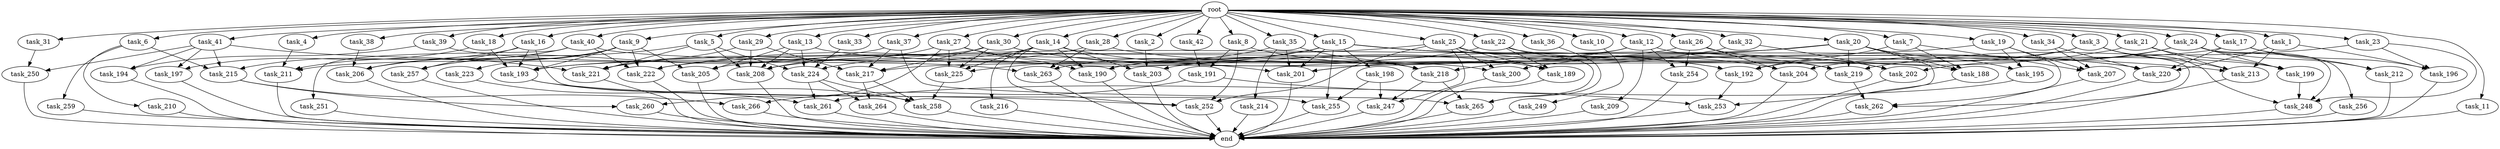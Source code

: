 digraph G {
  task_208 [size="2911987826.688000"];
  task_9 [size="1.024000"];
  task_191 [size="1279900254.208000"];
  task_247 [size="532575944.704000"];
  task_220 [size="2439541424.128000"];
  task_27 [size="1.024000"];
  task_251 [size="214748364.800000"];
  task_4 [size="1.024000"];
  task_2 [size="1.024000"];
  task_13 [size="1.024000"];
  task_260 [size="1408749273.088000"];
  task_256 [size="214748364.800000"];
  task_224 [size="1228360646.656000"];
  task_207 [size="1245540515.840000"];
  task_41 [size="1.024000"];
  task_258 [size="1073741824.000000"];
  task_223 [size="34359738.368000"];
  task_6 [size="1.024000"];
  task_32 [size="1.024000"];
  task_216 [size="309237645.312000"];
  task_189 [size="867583393.792000"];
  task_188 [size="1219770712.064000"];
  task_33 [size="1.024000"];
  task_259 [size="549755813.888000"];
  task_31 [size="1.024000"];
  task_14 [size="1.024000"];
  task_36 [size="1.024000"];
  task_266 [size="627065225.216000"];
  task_16 [size="1.024000"];
  task_261 [size="1133871366.144000"];
  task_249 [size="309237645.312000"];
  task_263 [size="1812476198.912000"];
  task_40 [size="1.024000"];
  task_252 [size="1666447310.848000"];
  task_15 [size="1.024000"];
  task_10 [size="1.024000"];
  task_29 [size="1.024000"];
  task_222 [size="979252543.488000"];
  task_199 [size="901943132.160000"];
  task_209 [size="214748364.800000"];
  task_250 [size="1168231104.512000"];
  task_190 [size="1726576852.992000"];
  task_221 [size="2448131358.720000"];
  task_26 [size="1.024000"];
  task_25 [size="1.024000"];
  task_201 [size="1941325217.792000"];
  end [size="0.000000"];
  task_192 [size="2027224563.712000"];
  task_19 [size="1.024000"];
  task_18 [size="1.024000"];
  task_12 [size="1.024000"];
  task_210 [size="549755813.888000"];
  task_197 [size="1408749273.088000"];
  task_253 [size="1322849927.168000"];
  task_202 [size="833223655.424000"];
  task_21 [size="1.024000"];
  task_264 [size="687194767.360000"];
  task_37 [size="1.024000"];
  task_265 [size="463856467.968000"];
  task_196 [size="1666447310.848000"];
  task_23 [size="1.024000"];
  task_248 [size="1494648619.008000"];
  root [size="0.000000"];
  task_5 [size="1.024000"];
  task_195 [size="1554778161.152000"];
  task_193 [size="1872605741.056000"];
  task_11 [size="1.024000"];
  task_194 [size="1554778161.152000"];
  task_219 [size="1752346656.768000"];
  task_200 [size="1047972020.224000"];
  task_3 [size="1.024000"];
  task_212 [size="764504178.688000"];
  task_213 [size="2216203124.736000"];
  task_225 [size="1614907703.296000"];
  task_206 [size="601295421.440000"];
  task_39 [size="1.024000"];
  task_22 [size="1.024000"];
  task_28 [size="1.024000"];
  task_7 [size="1.024000"];
  task_215 [size="1623497637.888000"];
  task_34 [size="1.024000"];
  task_262 [size="1546188226.560000"];
  task_254 [size="523986010.112000"];
  task_257 [size="670014898.176000"];
  task_211 [size="1073741824.000000"];
  task_17 [size="1.024000"];
  task_198 [size="420906795.008000"];
  task_214 [size="137438953.472000"];
  task_20 [size="1.024000"];
  task_217 [size="1932735283.200000"];
  task_218 [size="1142461300.736000"];
  task_205 [size="532575944.704000"];
  task_1 [size="1.024000"];
  task_42 [size="1.024000"];
  task_204 [size="944892805.120000"];
  task_35 [size="1.024000"];
  task_30 [size="1.024000"];
  task_203 [size="1279900254.208000"];
  task_38 [size="1.024000"];
  task_24 [size="1.024000"];
  task_255 [size="670014898.176000"];
  task_8 [size="1.024000"];

  task_208 -> end [size="1.000000"];
  task_9 -> task_223 [size="33554432.000000"];
  task_9 -> task_205 [size="33554432.000000"];
  task_9 -> task_206 [size="33554432.000000"];
  task_9 -> task_222 [size="33554432.000000"];
  task_9 -> task_193 [size="33554432.000000"];
  task_9 -> task_257 [size="33554432.000000"];
  task_191 -> task_266 [size="75497472.000000"];
  task_191 -> task_253 [size="75497472.000000"];
  task_247 -> end [size="1.000000"];
  task_220 -> end [size="1.000000"];
  task_27 -> task_190 [size="838860800.000000"];
  task_27 -> task_201 [size="838860800.000000"];
  task_27 -> task_260 [size="838860800.000000"];
  task_27 -> task_225 [size="838860800.000000"];
  task_27 -> task_208 [size="838860800.000000"];
  task_251 -> end [size="1.000000"];
  task_4 -> task_211 [size="536870912.000000"];
  task_2 -> task_203 [size="411041792.000000"];
  task_13 -> task_200 [size="75497472.000000"];
  task_13 -> task_208 [size="75497472.000000"];
  task_13 -> task_205 [size="75497472.000000"];
  task_13 -> task_224 [size="75497472.000000"];
  task_260 -> end [size="1.000000"];
  task_256 -> end [size="1.000000"];
  task_224 -> task_264 [size="536870912.000000"];
  task_224 -> task_261 [size="536870912.000000"];
  task_224 -> task_258 [size="536870912.000000"];
  task_207 -> end [size="1.000000"];
  task_41 -> task_194 [size="838860800.000000"];
  task_41 -> task_221 [size="838860800.000000"];
  task_41 -> task_215 [size="838860800.000000"];
  task_41 -> task_197 [size="838860800.000000"];
  task_41 -> task_250 [size="838860800.000000"];
  task_258 -> end [size="1.000000"];
  task_223 -> task_261 [size="33554432.000000"];
  task_6 -> task_215 [size="536870912.000000"];
  task_6 -> task_210 [size="536870912.000000"];
  task_6 -> task_259 [size="536870912.000000"];
  task_32 -> task_201 [size="301989888.000000"];
  task_32 -> task_202 [size="301989888.000000"];
  task_216 -> end [size="1.000000"];
  task_189 -> end [size="1.000000"];
  task_188 -> end [size="1.000000"];
  task_33 -> task_224 [size="33554432.000000"];
  task_259 -> end [size="1.000000"];
  task_31 -> task_250 [size="301989888.000000"];
  task_14 -> task_203 [size="301989888.000000"];
  task_14 -> task_252 [size="301989888.000000"];
  task_14 -> task_225 [size="301989888.000000"];
  task_14 -> task_216 [size="301989888.000000"];
  task_14 -> task_221 [size="301989888.000000"];
  task_14 -> task_192 [size="301989888.000000"];
  task_14 -> task_190 [size="301989888.000000"];
  task_36 -> task_265 [size="33554432.000000"];
  task_266 -> end [size="1.000000"];
  task_16 -> task_215 [size="209715200.000000"];
  task_16 -> task_193 [size="209715200.000000"];
  task_16 -> task_255 [size="209715200.000000"];
  task_16 -> task_257 [size="209715200.000000"];
  task_261 -> end [size="1.000000"];
  task_249 -> end [size="1.000000"];
  task_263 -> end [size="1.000000"];
  task_40 -> task_206 [size="209715200.000000"];
  task_40 -> task_188 [size="209715200.000000"];
  task_40 -> task_251 [size="209715200.000000"];
  task_40 -> task_211 [size="209715200.000000"];
  task_40 -> task_222 [size="209715200.000000"];
  task_252 -> end [size="1.000000"];
  task_15 -> task_222 [size="411041792.000000"];
  task_15 -> task_201 [size="411041792.000000"];
  task_15 -> task_219 [size="411041792.000000"];
  task_15 -> task_190 [size="411041792.000000"];
  task_15 -> task_263 [size="411041792.000000"];
  task_15 -> task_220 [size="411041792.000000"];
  task_15 -> task_255 [size="411041792.000000"];
  task_15 -> task_213 [size="411041792.000000"];
  task_15 -> task_198 [size="411041792.000000"];
  task_10 -> task_249 [size="301989888.000000"];
  task_29 -> task_221 [size="838860800.000000"];
  task_29 -> task_208 [size="838860800.000000"];
  task_29 -> task_217 [size="838860800.000000"];
  task_222 -> end [size="1.000000"];
  task_199 -> task_248 [size="301989888.000000"];
  task_209 -> end [size="1.000000"];
  task_250 -> end [size="1.000000"];
  task_190 -> end [size="1.000000"];
  task_221 -> end [size="1.000000"];
  task_26 -> task_204 [size="301989888.000000"];
  task_26 -> task_202 [size="301989888.000000"];
  task_26 -> task_254 [size="301989888.000000"];
  task_26 -> task_222 [size="301989888.000000"];
  task_25 -> task_189 [size="411041792.000000"];
  task_25 -> task_204 [size="411041792.000000"];
  task_25 -> task_205 [size="411041792.000000"];
  task_25 -> task_200 [size="411041792.000000"];
  task_25 -> task_247 [size="411041792.000000"];
  task_25 -> task_252 [size="411041792.000000"];
  task_201 -> end [size="1.000000"];
  task_192 -> task_253 [size="536870912.000000"];
  task_19 -> task_195 [size="838860800.000000"];
  task_19 -> task_207 [size="838860800.000000"];
  task_19 -> task_193 [size="838860800.000000"];
  task_19 -> task_262 [size="838860800.000000"];
  task_18 -> task_193 [size="536870912.000000"];
  task_18 -> task_197 [size="536870912.000000"];
  task_12 -> task_209 [size="209715200.000000"];
  task_12 -> task_201 [size="209715200.000000"];
  task_12 -> task_219 [size="209715200.000000"];
  task_12 -> task_193 [size="209715200.000000"];
  task_12 -> task_254 [size="209715200.000000"];
  task_210 -> end [size="1.000000"];
  task_197 -> end [size="1.000000"];
  task_253 -> end [size="1.000000"];
  task_202 -> end [size="1.000000"];
  task_21 -> task_200 [size="536870912.000000"];
  task_21 -> task_199 [size="536870912.000000"];
  task_21 -> task_213 [size="536870912.000000"];
  task_264 -> end [size="1.000000"];
  task_37 -> task_206 [size="209715200.000000"];
  task_37 -> task_217 [size="209715200.000000"];
  task_37 -> task_265 [size="209715200.000000"];
  task_265 -> end [size="1.000000"];
  task_196 -> end [size="1.000000"];
  task_23 -> task_248 [size="411041792.000000"];
  task_23 -> task_219 [size="411041792.000000"];
  task_23 -> task_196 [size="411041792.000000"];
  task_248 -> end [size="1.000000"];
  root -> task_12 [size="1.000000"];
  root -> task_36 [size="1.000000"];
  root -> task_16 [size="1.000000"];
  root -> task_9 [size="1.000000"];
  root -> task_39 [size="1.000000"];
  root -> task_11 [size="1.000000"];
  root -> task_22 [size="1.000000"];
  root -> task_7 [size="1.000000"];
  root -> task_33 [size="1.000000"];
  root -> task_28 [size="1.000000"];
  root -> task_4 [size="1.000000"];
  root -> task_34 [size="1.000000"];
  root -> task_2 [size="1.000000"];
  root -> task_15 [size="1.000000"];
  root -> task_10 [size="1.000000"];
  root -> task_29 [size="1.000000"];
  root -> task_21 [size="1.000000"];
  root -> task_17 [size="1.000000"];
  root -> task_18 [size="1.000000"];
  root -> task_41 [size="1.000000"];
  root -> task_20 [size="1.000000"];
  root -> task_23 [size="1.000000"];
  root -> task_42 [size="1.000000"];
  root -> task_6 [size="1.000000"];
  root -> task_32 [size="1.000000"];
  root -> task_5 [size="1.000000"];
  root -> task_37 [size="1.000000"];
  root -> task_26 [size="1.000000"];
  root -> task_25 [size="1.000000"];
  root -> task_31 [size="1.000000"];
  root -> task_35 [size="1.000000"];
  root -> task_13 [size="1.000000"];
  root -> task_30 [size="1.000000"];
  root -> task_19 [size="1.000000"];
  root -> task_1 [size="1.000000"];
  root -> task_40 [size="1.000000"];
  root -> task_38 [size="1.000000"];
  root -> task_24 [size="1.000000"];
  root -> task_3 [size="1.000000"];
  root -> task_8 [size="1.000000"];
  root -> task_27 [size="1.000000"];
  root -> task_14 [size="1.000000"];
  task_5 -> task_221 [size="411041792.000000"];
  task_5 -> task_224 [size="411041792.000000"];
  task_5 -> task_208 [size="411041792.000000"];
  task_5 -> task_257 [size="411041792.000000"];
  task_195 -> task_261 [size="536870912.000000"];
  task_193 -> task_252 [size="75497472.000000"];
  task_193 -> task_258 [size="75497472.000000"];
  task_11 -> end [size="1.000000"];
  task_194 -> end [size="1.000000"];
  task_219 -> task_262 [size="134217728.000000"];
  task_200 -> end [size="1.000000"];
  task_3 -> task_203 [size="536870912.000000"];
  task_3 -> task_192 [size="536870912.000000"];
  task_3 -> task_262 [size="536870912.000000"];
  task_3 -> task_213 [size="536870912.000000"];
  task_3 -> task_248 [size="536870912.000000"];
  task_212 -> end [size="1.000000"];
  task_213 -> end [size="1.000000"];
  task_225 -> task_258 [size="301989888.000000"];
  task_206 -> end [size="1.000000"];
  task_39 -> task_194 [size="679477248.000000"];
  task_39 -> task_263 [size="679477248.000000"];
  task_22 -> task_189 [size="134217728.000000"];
  task_22 -> task_199 [size="134217728.000000"];
  task_22 -> task_265 [size="134217728.000000"];
  task_22 -> task_190 [size="134217728.000000"];
  task_28 -> task_263 [size="679477248.000000"];
  task_28 -> task_224 [size="679477248.000000"];
  task_28 -> task_220 [size="679477248.000000"];
  task_7 -> task_192 [size="301989888.000000"];
  task_7 -> task_207 [size="301989888.000000"];
  task_7 -> task_188 [size="301989888.000000"];
  task_215 -> task_266 [size="536870912.000000"];
  task_215 -> task_260 [size="536870912.000000"];
  task_34 -> task_207 [size="75497472.000000"];
  task_34 -> task_220 [size="75497472.000000"];
  task_262 -> end [size="1.000000"];
  task_254 -> end [size="1.000000"];
  task_257 -> end [size="1.000000"];
  task_211 -> end [size="1.000000"];
  task_17 -> task_220 [size="536870912.000000"];
  task_17 -> task_196 [size="536870912.000000"];
  task_17 -> task_217 [size="536870912.000000"];
  task_17 -> task_212 [size="536870912.000000"];
  task_198 -> task_247 [size="33554432.000000"];
  task_198 -> task_255 [size="33554432.000000"];
  task_214 -> end [size="1.000000"];
  task_20 -> task_219 [size="679477248.000000"];
  task_20 -> task_208 [size="679477248.000000"];
  task_20 -> task_195 [size="679477248.000000"];
  task_20 -> task_253 [size="679477248.000000"];
  task_20 -> task_188 [size="679477248.000000"];
  task_20 -> task_218 [size="679477248.000000"];
  task_217 -> task_264 [size="134217728.000000"];
  task_217 -> task_258 [size="134217728.000000"];
  task_218 -> task_247 [size="75497472.000000"];
  task_218 -> task_265 [size="75497472.000000"];
  task_205 -> end [size="1.000000"];
  task_1 -> task_220 [size="679477248.000000"];
  task_1 -> task_213 [size="679477248.000000"];
  task_1 -> task_196 [size="679477248.000000"];
  task_42 -> task_191 [size="411041792.000000"];
  task_204 -> end [size="1.000000"];
  task_35 -> task_201 [size="134217728.000000"];
  task_35 -> task_225 [size="134217728.000000"];
  task_35 -> task_214 [size="134217728.000000"];
  task_35 -> task_218 [size="134217728.000000"];
  task_30 -> task_211 [size="301989888.000000"];
  task_30 -> task_189 [size="301989888.000000"];
  task_30 -> task_225 [size="301989888.000000"];
  task_30 -> task_217 [size="301989888.000000"];
  task_30 -> task_218 [size="301989888.000000"];
  task_203 -> end [size="1.000000"];
  task_38 -> task_206 [size="134217728.000000"];
  task_24 -> task_204 [size="209715200.000000"];
  task_24 -> task_248 [size="209715200.000000"];
  task_24 -> task_256 [size="209715200.000000"];
  task_24 -> task_199 [size="209715200.000000"];
  task_24 -> task_212 [size="209715200.000000"];
  task_24 -> task_202 [size="209715200.000000"];
  task_255 -> end [size="1.000000"];
  task_8 -> task_192 [size="838860800.000000"];
  task_8 -> task_252 [size="838860800.000000"];
  task_8 -> task_191 [size="838860800.000000"];
}
